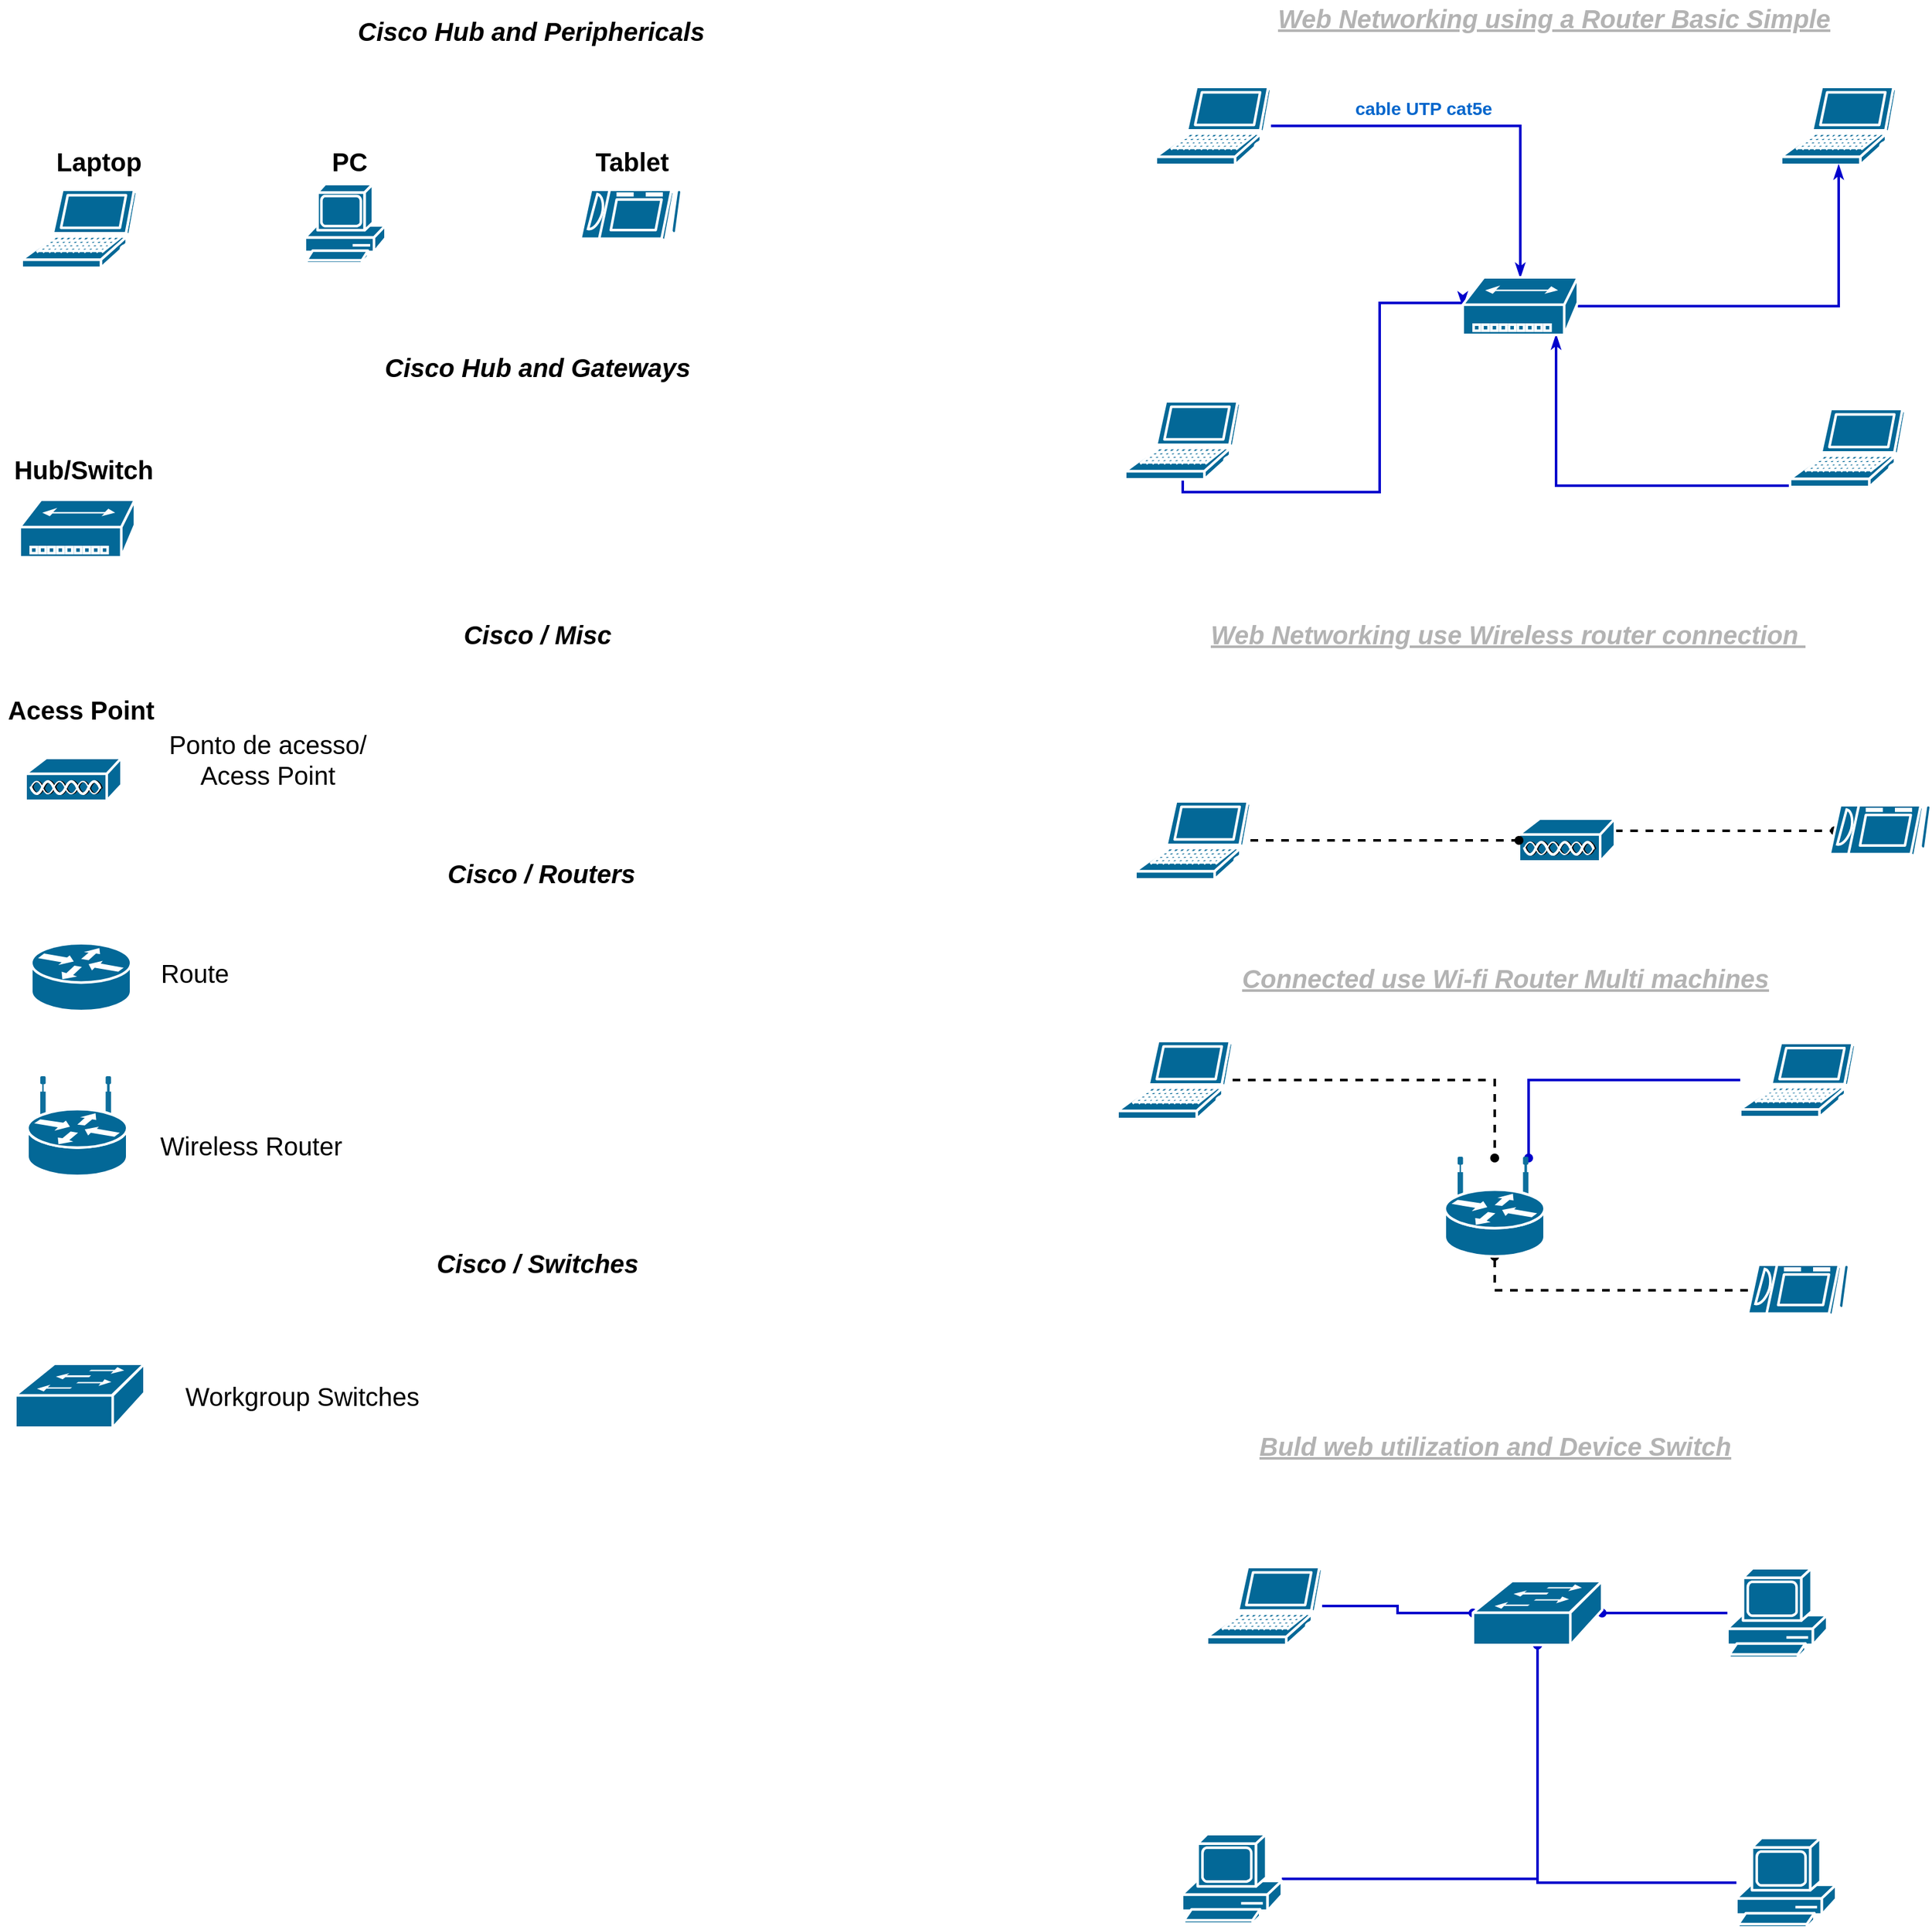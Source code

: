 <mxfile version="17.4.2" type="device"><diagram id="mhbmhdfrpXn8hNtmQda1" name="Network Building"><mxGraphModel dx="2249" dy="1973" grid="0" gridSize="10" guides="1" tooltips="1" connect="1" arrows="1" fold="1" page="1" pageScale="1" pageWidth="827" pageHeight="1169" math="0" shadow="0"><root><mxCell id="0"/><mxCell id="1" parent="0"/><mxCell id="eba5JpKleMOP6r6biSrD-1" value="&lt;b style=&quot;font-size: 20px&quot;&gt;Laptop&lt;/b&gt;" style="text;html=1;align=center;verticalAlign=middle;resizable=0;points=[];autosize=1;strokeColor=none;fillColor=none;strokeWidth=1;fontSize=20;" vertex="1" parent="1"><mxGeometry x="-774" y="-1041" width="77" height="28" as="geometry"/></mxCell><mxCell id="eba5JpKleMOP6r6biSrD-2" value="Cisco Hub and Periphericals" style="text;html=1;align=center;verticalAlign=middle;resizable=0;points=[];autosize=1;strokeColor=none;fillColor=none;fontSize=20;fontStyle=3" vertex="1" parent="1"><mxGeometry x="-538" y="-1143" width="281" height="28" as="geometry"/></mxCell><mxCell id="eba5JpKleMOP6r6biSrD-3" value="" style="shape=mxgraph.cisco.computers_and_peripherals.laptop;sketch=0;html=1;pointerEvents=1;dashed=0;fillColor=#036897;strokeColor=#ffffff;strokeWidth=2;verticalLabelPosition=bottom;verticalAlign=top;align=center;outlineConnect=0;fontSize=20;" vertex="1" parent="1"><mxGeometry x="-795" y="-1004.5" width="90" height="61" as="geometry"/></mxCell><mxCell id="eba5JpKleMOP6r6biSrD-4" value="" style="shape=mxgraph.cisco.computers_and_peripherals.pc;sketch=0;html=1;pointerEvents=1;dashed=0;fillColor=#036897;strokeColor=#ffffff;strokeWidth=2;verticalLabelPosition=bottom;verticalAlign=top;align=center;outlineConnect=0;fontSize=20;" vertex="1" parent="1"><mxGeometry x="-573.5" y="-1009" width="63" height="62" as="geometry"/></mxCell><mxCell id="eba5JpKleMOP6r6biSrD-5" value="PC" style="text;html=1;align=center;verticalAlign=middle;resizable=0;points=[];autosize=1;strokeColor=none;fillColor=none;fontSize=20;fontStyle=1" vertex="1" parent="1"><mxGeometry x="-558" y="-1041" width="38" height="28" as="geometry"/></mxCell><mxCell id="eba5JpKleMOP6r6biSrD-6" value="" style="shape=mxgraph.cisco.computers_and_peripherals.tablet;sketch=0;html=1;pointerEvents=1;dashed=0;fillColor=#036897;strokeColor=#ffffff;strokeWidth=2;verticalLabelPosition=bottom;verticalAlign=top;align=center;outlineConnect=0;fontSize=20;" vertex="1" parent="1"><mxGeometry x="-358" y="-1004.5" width="78" height="40" as="geometry"/></mxCell><mxCell id="eba5JpKleMOP6r6biSrD-7" value="&lt;b&gt;Tablet&lt;/b&gt;" style="text;html=1;align=center;verticalAlign=middle;resizable=0;points=[];autosize=1;strokeColor=none;fillColor=none;fontSize=20;" vertex="1" parent="1"><mxGeometry x="-352" y="-1041" width="67" height="28" as="geometry"/></mxCell><mxCell id="eba5JpKleMOP6r6biSrD-8" value="" style="shape=mxgraph.cisco.hubs_and_gateways.small_hub;sketch=0;html=1;pointerEvents=1;dashed=0;fillColor=#036897;strokeColor=#ffffff;strokeWidth=2;verticalLabelPosition=bottom;verticalAlign=top;align=center;outlineConnect=0;fontSize=20;" vertex="1" parent="1"><mxGeometry x="-796.5" y="-762" width="90" height="45" as="geometry"/></mxCell><mxCell id="eba5JpKleMOP6r6biSrD-9" value="Cisco Hub and Gateways" style="text;html=1;align=center;verticalAlign=middle;resizable=0;points=[];autosize=1;strokeColor=none;fillColor=none;fontSize=20;fontStyle=3" vertex="1" parent="1"><mxGeometry x="-517" y="-880" width="249" height="28" as="geometry"/></mxCell><mxCell id="eba5JpKleMOP6r6biSrD-10" value="" style="shape=mxgraph.cisco.misc.access_point;sketch=0;html=1;pointerEvents=1;dashed=0;fillColor=#036897;strokeColor=#ffffff;strokeWidth=2;verticalLabelPosition=bottom;verticalAlign=top;align=center;outlineConnect=0;fontSize=20;" vertex="1" parent="1"><mxGeometry x="-792" y="-560" width="75" height="34" as="geometry"/></mxCell><mxCell id="eba5JpKleMOP6r6biSrD-11" value="Cisco / Misc" style="text;html=1;align=center;verticalAlign=middle;resizable=0;points=[];autosize=1;strokeColor=none;fillColor=none;fontSize=20;fontStyle=3" vertex="1" parent="1"><mxGeometry x="-455.5" y="-671" width="126" height="28" as="geometry"/></mxCell><mxCell id="eba5JpKleMOP6r6biSrD-12" value="&lt;b&gt;Hub/Switch&lt;/b&gt;" style="text;html=1;align=center;verticalAlign=middle;resizable=0;points=[];autosize=1;strokeColor=none;fillColor=none;strokeWidth=1;fontSize=20;" vertex="1" parent="1"><mxGeometry x="-806.5" y="-800" width="119" height="28" as="geometry"/></mxCell><mxCell id="eba5JpKleMOP6r6biSrD-13" value="&lt;b style=&quot;font-size: 20px&quot;&gt;Acess Point&lt;/b&gt;" style="text;html=1;align=center;verticalAlign=middle;resizable=0;points=[];autosize=1;strokeColor=none;fillColor=none;strokeWidth=1;fontSize=20;" vertex="1" parent="1"><mxGeometry x="-811.5" y="-612" width="124" height="28" as="geometry"/></mxCell><mxCell id="eba5JpKleMOP6r6biSrD-14" value="Ponto de acesso/&lt;br&gt;Acess Point" style="text;html=1;align=center;verticalAlign=middle;resizable=0;points=[];autosize=1;strokeColor=none;fillColor=none;fontSize=20;" vertex="1" parent="1"><mxGeometry x="-686" y="-585" width="165" height="52" as="geometry"/></mxCell><mxCell id="eba5JpKleMOP6r6biSrD-15" value="Cisco / Routers" style="text;html=1;align=center;verticalAlign=middle;resizable=0;points=[];autosize=1;strokeColor=none;fillColor=none;fontSize=20;fontStyle=3" vertex="1" parent="1"><mxGeometry x="-468" y="-484" width="157" height="28" as="geometry"/></mxCell><mxCell id="eba5JpKleMOP6r6biSrD-16" value="" style="shape=mxgraph.cisco.routers.wireless_router;sketch=0;html=1;pointerEvents=1;dashed=0;fillColor=#036897;strokeColor=#ffffff;strokeWidth=2;verticalLabelPosition=bottom;verticalAlign=top;align=center;outlineConnect=0;fontSize=20;" vertex="1" parent="1"><mxGeometry x="-790.5" y="-310" width="78" height="77" as="geometry"/></mxCell><mxCell id="eba5JpKleMOP6r6biSrD-17" value="" style="shape=mxgraph.cisco.routers.router;sketch=0;html=1;pointerEvents=1;dashed=0;fillColor=#036897;strokeColor=#ffffff;strokeWidth=2;verticalLabelPosition=bottom;verticalAlign=top;align=center;outlineConnect=0;fontSize=20;" vertex="1" parent="1"><mxGeometry x="-787.5" y="-415" width="78" height="53" as="geometry"/></mxCell><mxCell id="eba5JpKleMOP6r6biSrD-18" value="Route" style="text;html=1;align=center;verticalAlign=middle;resizable=0;points=[];autosize=1;strokeColor=none;fillColor=none;fontSize=20;" vertex="1" parent="1"><mxGeometry x="-692" y="-406" width="63" height="28" as="geometry"/></mxCell><mxCell id="eba5JpKleMOP6r6biSrD-19" value="Wireless Router" style="text;html=1;align=center;verticalAlign=middle;resizable=0;points=[];autosize=1;strokeColor=none;fillColor=none;fontSize=20;" vertex="1" parent="1"><mxGeometry x="-692" y="-271" width="152" height="28" as="geometry"/></mxCell><mxCell id="eba5JpKleMOP6r6biSrD-20" value="Cisco / Switches" style="text;html=1;align=center;verticalAlign=middle;resizable=0;points=[];autosize=1;strokeColor=none;fillColor=none;fontSize=20;fontStyle=3" vertex="1" parent="1"><mxGeometry x="-476.5" y="-179" width="168" height="28" as="geometry"/></mxCell><mxCell id="eba5JpKleMOP6r6biSrD-21" value="" style="shape=mxgraph.cisco.switches.workgroup_switch;sketch=0;html=1;pointerEvents=1;dashed=0;fillColor=#036897;strokeColor=#ffffff;strokeWidth=2;verticalLabelPosition=bottom;verticalAlign=top;align=center;outlineConnect=0;fontSize=20;" vertex="1" parent="1"><mxGeometry x="-800" y="-86" width="101" height="50" as="geometry"/></mxCell><mxCell id="eba5JpKleMOP6r6biSrD-22" value="Workgroup Switches" style="text;html=1;align=center;verticalAlign=middle;resizable=0;points=[];autosize=1;strokeColor=none;fillColor=none;fontSize=20;fontStyle=0" vertex="1" parent="1"><mxGeometry x="-673" y="-75" width="193" height="28" as="geometry"/></mxCell><mxCell id="eba5JpKleMOP6r6biSrD-28" style="orthogonalLoop=1;jettySize=auto;html=1;fontSize=20;edgeStyle=orthogonalEdgeStyle;endArrow=classicThin;endFill=1;strokeColor=#0000CC;startSize=5;endSize=5;rounded=0;strokeWidth=2;" edge="1" parent="1" source="eba5JpKleMOP6r6biSrD-23" target="eba5JpKleMOP6r6biSrD-27"><mxGeometry relative="1" as="geometry"/></mxCell><mxCell id="eba5JpKleMOP6r6biSrD-23" value="" style="shape=mxgraph.cisco.computers_and_peripherals.laptop;sketch=0;html=1;pointerEvents=1;dashed=0;fillColor=#036897;strokeColor=#ffffff;strokeWidth=2;verticalLabelPosition=bottom;verticalAlign=top;align=center;outlineConnect=0;fontSize=20;" vertex="1" parent="1"><mxGeometry x="92" y="-1085" width="90" height="61" as="geometry"/></mxCell><mxCell id="eba5JpKleMOP6r6biSrD-29" style="edgeStyle=orthogonalEdgeStyle;rounded=0;orthogonalLoop=1;jettySize=auto;html=1;fontSize=20;endArrow=classicThin;endFill=1;startSize=5;endSize=5;strokeColor=#0000CC;strokeWidth=2;entryX=0;entryY=0.5;entryDx=0;entryDy=0;entryPerimeter=0;" edge="1" parent="1" source="eba5JpKleMOP6r6biSrD-24" target="eba5JpKleMOP6r6biSrD-27"><mxGeometry relative="1" as="geometry"><Array as="points"><mxPoint x="206" y="-768"/><mxPoint x="267" y="-768"/><mxPoint x="267" y="-916"/><mxPoint x="287" y="-916"/></Array></mxGeometry></mxCell><mxCell id="eba5JpKleMOP6r6biSrD-24" value="" style="shape=mxgraph.cisco.computers_and_peripherals.laptop;sketch=0;html=1;pointerEvents=1;dashed=0;fillColor=#036897;strokeColor=#ffffff;strokeWidth=2;verticalLabelPosition=bottom;verticalAlign=top;align=center;outlineConnect=0;fontSize=20;" vertex="1" parent="1"><mxGeometry x="68" y="-839" width="90" height="61" as="geometry"/></mxCell><mxCell id="eba5JpKleMOP6r6biSrD-31" style="edgeStyle=orthogonalEdgeStyle;rounded=0;orthogonalLoop=1;jettySize=auto;html=1;fontSize=20;endArrow=classicThin;endFill=1;startSize=5;endSize=5;strokeColor=#0000CC;strokeWidth=2;" edge="1" parent="1" source="eba5JpKleMOP6r6biSrD-25" target="eba5JpKleMOP6r6biSrD-27"><mxGeometry relative="1" as="geometry"><mxPoint x="367" y="-854" as="targetPoint"/><Array as="points"><mxPoint x="405" y="-773"/></Array></mxGeometry></mxCell><mxCell id="eba5JpKleMOP6r6biSrD-25" value="" style="shape=mxgraph.cisco.computers_and_peripherals.laptop;sketch=0;html=1;pointerEvents=1;dashed=0;fillColor=#036897;strokeColor=#ffffff;strokeWidth=2;verticalLabelPosition=bottom;verticalAlign=top;align=center;outlineConnect=0;fontSize=20;" vertex="1" parent="1"><mxGeometry x="588" y="-833" width="90" height="61" as="geometry"/></mxCell><mxCell id="eba5JpKleMOP6r6biSrD-26" value="" style="shape=mxgraph.cisco.computers_and_peripherals.laptop;sketch=0;html=1;pointerEvents=1;dashed=0;fillColor=#036897;strokeColor=#ffffff;strokeWidth=2;verticalLabelPosition=bottom;verticalAlign=top;align=center;outlineConnect=0;fontSize=20;" vertex="1" parent="1"><mxGeometry x="581" y="-1085" width="90" height="61" as="geometry"/></mxCell><mxCell id="eba5JpKleMOP6r6biSrD-30" style="edgeStyle=orthogonalEdgeStyle;rounded=0;orthogonalLoop=1;jettySize=auto;html=1;entryX=0.5;entryY=1;entryDx=0;entryDy=0;entryPerimeter=0;fontSize=20;endArrow=classicThin;endFill=1;startSize=5;endSize=5;strokeColor=#0000CC;strokeWidth=2;" edge="1" parent="1" source="eba5JpKleMOP6r6biSrD-27" target="eba5JpKleMOP6r6biSrD-26"><mxGeometry relative="1" as="geometry"><mxPoint x="445" y="-884" as="sourcePoint"/></mxGeometry></mxCell><mxCell id="eba5JpKleMOP6r6biSrD-27" value="" style="shape=mxgraph.cisco.hubs_and_gateways.small_hub;sketch=0;html=1;pointerEvents=1;dashed=0;fillColor=#036897;strokeColor=#ffffff;strokeWidth=2;verticalLabelPosition=bottom;verticalAlign=top;align=center;outlineConnect=0;fontSize=20;" vertex="1" parent="1"><mxGeometry x="332" y="-936" width="90" height="45" as="geometry"/></mxCell><mxCell id="eba5JpKleMOP6r6biSrD-32" style="edgeStyle=orthogonalEdgeStyle;rounded=0;orthogonalLoop=1;jettySize=auto;html=1;exitX=0.5;exitY=1;exitDx=0;exitDy=0;exitPerimeter=0;dashed=1;fontSize=20;endArrow=classicThin;endFill=1;startSize=5;endSize=5;strokeColor=#0000CC;strokeWidth=2;" edge="1" parent="1" source="eba5JpKleMOP6r6biSrD-24" target="eba5JpKleMOP6r6biSrD-24"><mxGeometry relative="1" as="geometry"/></mxCell><mxCell id="eba5JpKleMOP6r6biSrD-33" value="Web Networking using a Router Basic Simple" style="text;html=1;align=center;verticalAlign=middle;resizable=0;points=[];autosize=1;strokeColor=none;fillColor=none;fontSize=20;fontStyle=7;fontColor=#B3B3B3;" vertex="1" parent="1"><mxGeometry x="182" y="-1153" width="442" height="28" as="geometry"/></mxCell><mxCell id="eba5JpKleMOP6r6biSrD-34" value="Web Networking use Wireless router connection&amp;nbsp;" style="text;html=1;align=center;verticalAlign=middle;resizable=0;points=[];autosize=1;strokeColor=none;fillColor=none;fontSize=20;fontStyle=7;fontColor=#B3B3B3;" vertex="1" parent="1"><mxGeometry x="129" y="-671" width="475" height="28" as="geometry"/></mxCell><mxCell id="eba5JpKleMOP6r6biSrD-35" value="cable UTP cat5e" style="text;html=1;align=center;verticalAlign=middle;resizable=0;points=[];autosize=1;strokeColor=none;fillColor=none;fontSize=14;fontColor=#0066CC;fontStyle=1" vertex="1" parent="1"><mxGeometry x="242" y="-1079" width="117" height="21" as="geometry"/></mxCell><mxCell id="eba5JpKleMOP6r6biSrD-48" style="edgeStyle=orthogonalEdgeStyle;rounded=0;orthogonalLoop=1;jettySize=auto;html=1;fontSize=14;fontColor=#FFFFFF;endArrow=oval;endFill=1;startSize=5;endSize=5;strokeColor=#000000;strokeWidth=2;entryX=0.05;entryY=0.5;entryDx=0;entryDy=0;entryPerimeter=0;dashed=1;" edge="1" parent="1" source="eba5JpKleMOP6r6biSrD-36" target="eba5JpKleMOP6r6biSrD-39"><mxGeometry relative="1" as="geometry"><mxPoint x="578" y="-503" as="targetPoint"/><Array as="points"><mxPoint x="589" y="-503"/></Array></mxGeometry></mxCell><mxCell id="eba5JpKleMOP6r6biSrD-36" value="" style="shape=mxgraph.cisco.misc.access_point;sketch=0;html=1;pointerEvents=1;dashed=0;fillColor=#036897;strokeColor=#ffffff;strokeWidth=2;verticalLabelPosition=bottom;verticalAlign=top;align=center;outlineConnect=0;fontSize=20;" vertex="1" parent="1"><mxGeometry x="376" y="-512.5" width="75" height="34" as="geometry"/></mxCell><mxCell id="eba5JpKleMOP6r6biSrD-52" style="edgeStyle=orthogonalEdgeStyle;rounded=0;orthogonalLoop=1;jettySize=auto;html=1;dashed=1;fontSize=14;fontColor=#FFFFFF;endArrow=oval;endFill=1;startSize=5;endSize=5;strokeColor=#000000;strokeWidth=2;" edge="1" parent="1" source="eba5JpKleMOP6r6biSrD-37" target="eba5JpKleMOP6r6biSrD-36"><mxGeometry relative="1" as="geometry"><mxPoint x="396" y="-473" as="targetPoint"/></mxGeometry></mxCell><mxCell id="eba5JpKleMOP6r6biSrD-37" value="" style="shape=mxgraph.cisco.computers_and_peripherals.laptop;sketch=0;html=1;pointerEvents=1;dashed=0;fillColor=#036897;strokeColor=#ffffff;strokeWidth=2;verticalLabelPosition=bottom;verticalAlign=top;align=center;outlineConnect=0;fontSize=20;" vertex="1" parent="1"><mxGeometry x="76" y="-526" width="90" height="61" as="geometry"/></mxCell><mxCell id="eba5JpKleMOP6r6biSrD-39" value="" style="shape=mxgraph.cisco.computers_and_peripherals.tablet;sketch=0;html=1;pointerEvents=1;dashed=0;fillColor=#036897;strokeColor=#ffffff;strokeWidth=2;verticalLabelPosition=bottom;verticalAlign=top;align=center;outlineConnect=0;fontSize=20;" vertex="1" parent="1"><mxGeometry x="619" y="-523" width="78" height="40" as="geometry"/></mxCell><mxCell id="eba5JpKleMOP6r6biSrD-40" value="&lt;font color=&quot;#ffffff&quot;&gt;Laptop3&lt;/font&gt;" style="text;html=1;align=center;verticalAlign=middle;resizable=0;points=[];autosize=1;strokeColor=none;fillColor=none;fontSize=14;fontColor=#0066CC;" vertex="1" parent="1"><mxGeometry x="100" y="-868" width="61" height="21" as="geometry"/></mxCell><mxCell id="eba5JpKleMOP6r6biSrD-41" value="&lt;font color=&quot;#ffffff&quot;&gt;Laptop4&lt;/font&gt;" style="text;html=1;align=center;verticalAlign=middle;resizable=0;points=[];autosize=1;strokeColor=none;fillColor=none;fontSize=14;fontColor=#0066CC;" vertex="1" parent="1"><mxGeometry x="617" y="-863" width="61" height="21" as="geometry"/></mxCell><mxCell id="eba5JpKleMOP6r6biSrD-42" value="&lt;font color=&quot;#ffffff&quot;&gt;Laptop1&lt;/font&gt;" style="text;html=1;align=center;verticalAlign=middle;resizable=0;points=[];autosize=1;strokeColor=none;fillColor=none;fontSize=14;fontColor=#0066CC;" vertex="1" parent="1"><mxGeometry x="121" y="-1111" width="61" height="21" as="geometry"/></mxCell><mxCell id="eba5JpKleMOP6r6biSrD-43" value="&lt;font color=&quot;#ffffff&quot;&gt;Laptop2&lt;/font&gt;" style="text;html=1;align=center;verticalAlign=middle;resizable=0;points=[];autosize=1;strokeColor=none;fillColor=none;fontSize=14;fontColor=#0066CC;" vertex="1" parent="1"><mxGeometry x="613" y="-1111" width="61" height="21" as="geometry"/></mxCell><mxCell id="eba5JpKleMOP6r6biSrD-44" value="&lt;font color=&quot;#ffffff&quot;&gt;Laptop&lt;/font&gt;" style="text;html=1;align=center;verticalAlign=middle;resizable=0;points=[];autosize=1;strokeColor=none;fillColor=none;fontSize=14;fontColor=#0066CC;" vertex="1" parent="1"><mxGeometry x="108" y="-560" width="53" height="21" as="geometry"/></mxCell><mxCell id="eba5JpKleMOP6r6biSrD-45" value="&lt;font color=&quot;#ffffff&quot;&gt;Acess Point&lt;/font&gt;" style="text;html=1;align=center;verticalAlign=middle;resizable=0;points=[];autosize=1;strokeColor=none;fillColor=none;fontSize=14;fontColor=#0066CC;" vertex="1" parent="1"><mxGeometry x="376" y="-537" width="84" height="21" as="geometry"/></mxCell><mxCell id="eba5JpKleMOP6r6biSrD-46" value="&lt;font color=&quot;#ffffff&quot;&gt;Tablet&lt;/font&gt;" style="text;html=1;align=center;verticalAlign=middle;resizable=0;points=[];autosize=1;strokeColor=none;fillColor=none;fontSize=14;fontColor=#0066CC;" vertex="1" parent="1"><mxGeometry x="617" y="-549" width="47" height="21" as="geometry"/></mxCell><mxCell id="eba5JpKleMOP6r6biSrD-49" value="&lt;font color=&quot;#ffffff&quot;&gt;Signal Web&lt;/font&gt;" style="text;html=1;align=center;verticalAlign=middle;resizable=0;points=[];autosize=1;strokeColor=none;fillColor=none;fontSize=14;fontColor=#0066CC;" vertex="1" parent="1"><mxGeometry x="231" y="-523" width="81" height="21" as="geometry"/></mxCell><mxCell id="eba5JpKleMOP6r6biSrD-51" value="&lt;font color=&quot;#ffffff&quot;&gt;Signal Web&lt;/font&gt;" style="text;html=1;align=center;verticalAlign=middle;resizable=0;points=[];autosize=1;strokeColor=none;fillColor=none;fontSize=14;fontColor=#0066CC;" vertex="1" parent="1"><mxGeometry x="492" y="-528" width="81" height="21" as="geometry"/></mxCell><mxCell id="eba5JpKleMOP6r6biSrD-53" value="Connected use Wi-fi Router Multi machines" style="text;html=1;align=center;verticalAlign=middle;resizable=0;points=[];autosize=1;strokeColor=none;fillColor=none;fontSize=20;fontStyle=7;fontColor=#B3B3B3;" vertex="1" parent="1"><mxGeometry x="154" y="-402.5" width="422" height="28" as="geometry"/></mxCell><mxCell id="eba5JpKleMOP6r6biSrD-60" style="edgeStyle=orthogonalEdgeStyle;rounded=0;orthogonalLoop=1;jettySize=auto;html=1;dashed=1;fontSize=14;fontColor=#FFFFFF;endArrow=oval;endFill=1;startSize=5;endSize=5;strokeColor=#000000;strokeWidth=2;" edge="1" parent="1" source="eba5JpKleMOP6r6biSrD-54" target="eba5JpKleMOP6r6biSrD-59"><mxGeometry relative="1" as="geometry"/></mxCell><mxCell id="eba5JpKleMOP6r6biSrD-54" value="" style="shape=mxgraph.cisco.computers_and_peripherals.laptop;sketch=0;html=1;pointerEvents=1;dashed=0;fillColor=#036897;strokeColor=#ffffff;strokeWidth=2;verticalLabelPosition=bottom;verticalAlign=top;align=center;outlineConnect=0;fontSize=20;" vertex="1" parent="1"><mxGeometry x="62" y="-338.5" width="90" height="61" as="geometry"/></mxCell><mxCell id="eba5JpKleMOP6r6biSrD-61" style="edgeStyle=orthogonalEdgeStyle;rounded=0;orthogonalLoop=1;jettySize=auto;html=1;entryX=0.84;entryY=0;entryDx=0;entryDy=0;entryPerimeter=0;fontSize=14;fontColor=#FFFFFF;endArrow=oval;endFill=1;startSize=5;endSize=5;strokeColor=#0000CC;strokeWidth=2;" edge="1" parent="1" source="eba5JpKleMOP6r6biSrD-55" target="eba5JpKleMOP6r6biSrD-59"><mxGeometry relative="1" as="geometry"/></mxCell><mxCell id="eba5JpKleMOP6r6biSrD-55" value="" style="shape=mxgraph.cisco.computers_and_peripherals.laptop;sketch=0;html=1;pointerEvents=1;dashed=0;fillColor=#036897;strokeColor=#ffffff;strokeWidth=2;verticalLabelPosition=bottom;verticalAlign=top;align=center;outlineConnect=0;fontSize=20;" vertex="1" parent="1"><mxGeometry x="549" y="-337" width="90" height="58" as="geometry"/></mxCell><mxCell id="eba5JpKleMOP6r6biSrD-62" style="edgeStyle=orthogonalEdgeStyle;rounded=0;orthogonalLoop=1;jettySize=auto;html=1;dashed=1;fontSize=14;fontColor=#FFFFFF;endArrow=oval;endFill=1;startSize=5;endSize=5;strokeColor=#000000;strokeWidth=2;" edge="1" parent="1" source="eba5JpKleMOP6r6biSrD-58" target="eba5JpKleMOP6r6biSrD-59"><mxGeometry relative="1" as="geometry"/></mxCell><mxCell id="eba5JpKleMOP6r6biSrD-58" value="" style="shape=mxgraph.cisco.computers_and_peripherals.tablet;sketch=0;html=1;pointerEvents=1;dashed=0;fillColor=#036897;strokeColor=#ffffff;strokeWidth=2;verticalLabelPosition=bottom;verticalAlign=top;align=center;outlineConnect=0;fontSize=20;" vertex="1" parent="1"><mxGeometry x="555" y="-163.5" width="78" height="40" as="geometry"/></mxCell><mxCell id="eba5JpKleMOP6r6biSrD-59" value="" style="shape=mxgraph.cisco.routers.wireless_router;sketch=0;html=1;pointerEvents=1;dashed=0;fillColor=#036897;strokeColor=#ffffff;strokeWidth=2;verticalLabelPosition=bottom;verticalAlign=top;align=center;outlineConnect=0;fontSize=14;fontColor=#FFFFFF;" vertex="1" parent="1"><mxGeometry x="318" y="-247" width="78" height="77" as="geometry"/></mxCell><mxCell id="eba5JpKleMOP6r6biSrD-63" value="Buld web utilization and Device Switch" style="text;html=1;align=center;verticalAlign=middle;resizable=0;points=[];autosize=1;strokeColor=none;fillColor=none;fontSize=20;fontStyle=7;fontColor=#B3B3B3;" vertex="1" parent="1"><mxGeometry x="167.5" y="-36" width="379" height="28" as="geometry"/></mxCell><mxCell id="eba5JpKleMOP6r6biSrD-72" style="edgeStyle=orthogonalEdgeStyle;rounded=0;orthogonalLoop=1;jettySize=auto;html=1;fontSize=14;fontColor=#FFFFFF;endArrow=oval;endFill=1;startSize=5;endSize=5;strokeColor=#0000CC;strokeWidth=2;" edge="1" parent="1" source="eba5JpKleMOP6r6biSrD-64" target="eba5JpKleMOP6r6biSrD-68"><mxGeometry relative="1" as="geometry"/></mxCell><mxCell id="eba5JpKleMOP6r6biSrD-64" value="" style="shape=mxgraph.cisco.computers_and_peripherals.pc;sketch=0;html=1;pointerEvents=1;dashed=0;fillColor=#036897;strokeColor=#ffffff;strokeWidth=2;verticalLabelPosition=bottom;verticalAlign=top;align=center;outlineConnect=0;fontSize=14;fontColor=#FFFFFF;" vertex="1" parent="1"><mxGeometry x="539" y="74" width="78" height="70" as="geometry"/></mxCell><mxCell id="eba5JpKleMOP6r6biSrD-70" style="edgeStyle=orthogonalEdgeStyle;rounded=0;orthogonalLoop=1;jettySize=auto;html=1;fontSize=14;fontColor=#FFFFFF;endArrow=oval;endFill=1;startSize=5;endSize=5;strokeColor=#0000CC;strokeWidth=2;" edge="1" parent="1" source="eba5JpKleMOP6r6biSrD-65" target="eba5JpKleMOP6r6biSrD-68"><mxGeometry relative="1" as="geometry"/></mxCell><mxCell id="eba5JpKleMOP6r6biSrD-65" value="" style="shape=mxgraph.cisco.computers_and_peripherals.pc;sketch=0;html=1;pointerEvents=1;dashed=0;fillColor=#036897;strokeColor=#ffffff;strokeWidth=2;verticalLabelPosition=bottom;verticalAlign=top;align=center;outlineConnect=0;fontSize=14;fontColor=#FFFFFF;" vertex="1" parent="1"><mxGeometry x="112.5" y="282" width="78" height="70" as="geometry"/></mxCell><mxCell id="eba5JpKleMOP6r6biSrD-73" style="edgeStyle=orthogonalEdgeStyle;rounded=0;orthogonalLoop=1;jettySize=auto;html=1;fontSize=14;fontColor=#FFFFFF;endArrow=oval;endFill=1;startSize=5;endSize=5;strokeColor=#0000CC;strokeWidth=2;" edge="1" parent="1" source="eba5JpKleMOP6r6biSrD-66" target="eba5JpKleMOP6r6biSrD-68"><mxGeometry relative="1" as="geometry"/></mxCell><mxCell id="eba5JpKleMOP6r6biSrD-66" value="" style="shape=mxgraph.cisco.computers_and_peripherals.pc;sketch=0;html=1;pointerEvents=1;dashed=0;fillColor=#036897;strokeColor=#ffffff;strokeWidth=2;verticalLabelPosition=bottom;verticalAlign=top;align=center;outlineConnect=0;fontSize=14;fontColor=#FFFFFF;" vertex="1" parent="1"><mxGeometry x="546" y="285" width="78" height="70" as="geometry"/></mxCell><mxCell id="eba5JpKleMOP6r6biSrD-69" style="edgeStyle=orthogonalEdgeStyle;rounded=0;orthogonalLoop=1;jettySize=auto;html=1;entryX=0;entryY=0.5;entryDx=0;entryDy=0;entryPerimeter=0;fontSize=14;fontColor=#FFFFFF;endArrow=oval;endFill=1;startSize=5;endSize=5;strokeColor=#0000CC;strokeWidth=2;" edge="1" parent="1" source="eba5JpKleMOP6r6biSrD-67" target="eba5JpKleMOP6r6biSrD-68"><mxGeometry relative="1" as="geometry"/></mxCell><mxCell id="eba5JpKleMOP6r6biSrD-67" value="" style="shape=mxgraph.cisco.computers_and_peripherals.laptop;sketch=0;html=1;pointerEvents=1;dashed=0;fillColor=#036897;strokeColor=#ffffff;strokeWidth=2;verticalLabelPosition=bottom;verticalAlign=top;align=center;outlineConnect=0;fontSize=20;" vertex="1" parent="1"><mxGeometry x="132" y="73" width="90" height="61" as="geometry"/></mxCell><mxCell id="eba5JpKleMOP6r6biSrD-68" value="" style="shape=mxgraph.cisco.switches.workgroup_switch;sketch=0;html=1;pointerEvents=1;dashed=0;fillColor=#036897;strokeColor=#ffffff;strokeWidth=2;verticalLabelPosition=bottom;verticalAlign=top;align=center;outlineConnect=0;fontSize=14;fontColor=#FFFFFF;" vertex="1" parent="1"><mxGeometry x="340" y="84" width="101" height="50" as="geometry"/></mxCell></root></mxGraphModel></diagram></mxfile>